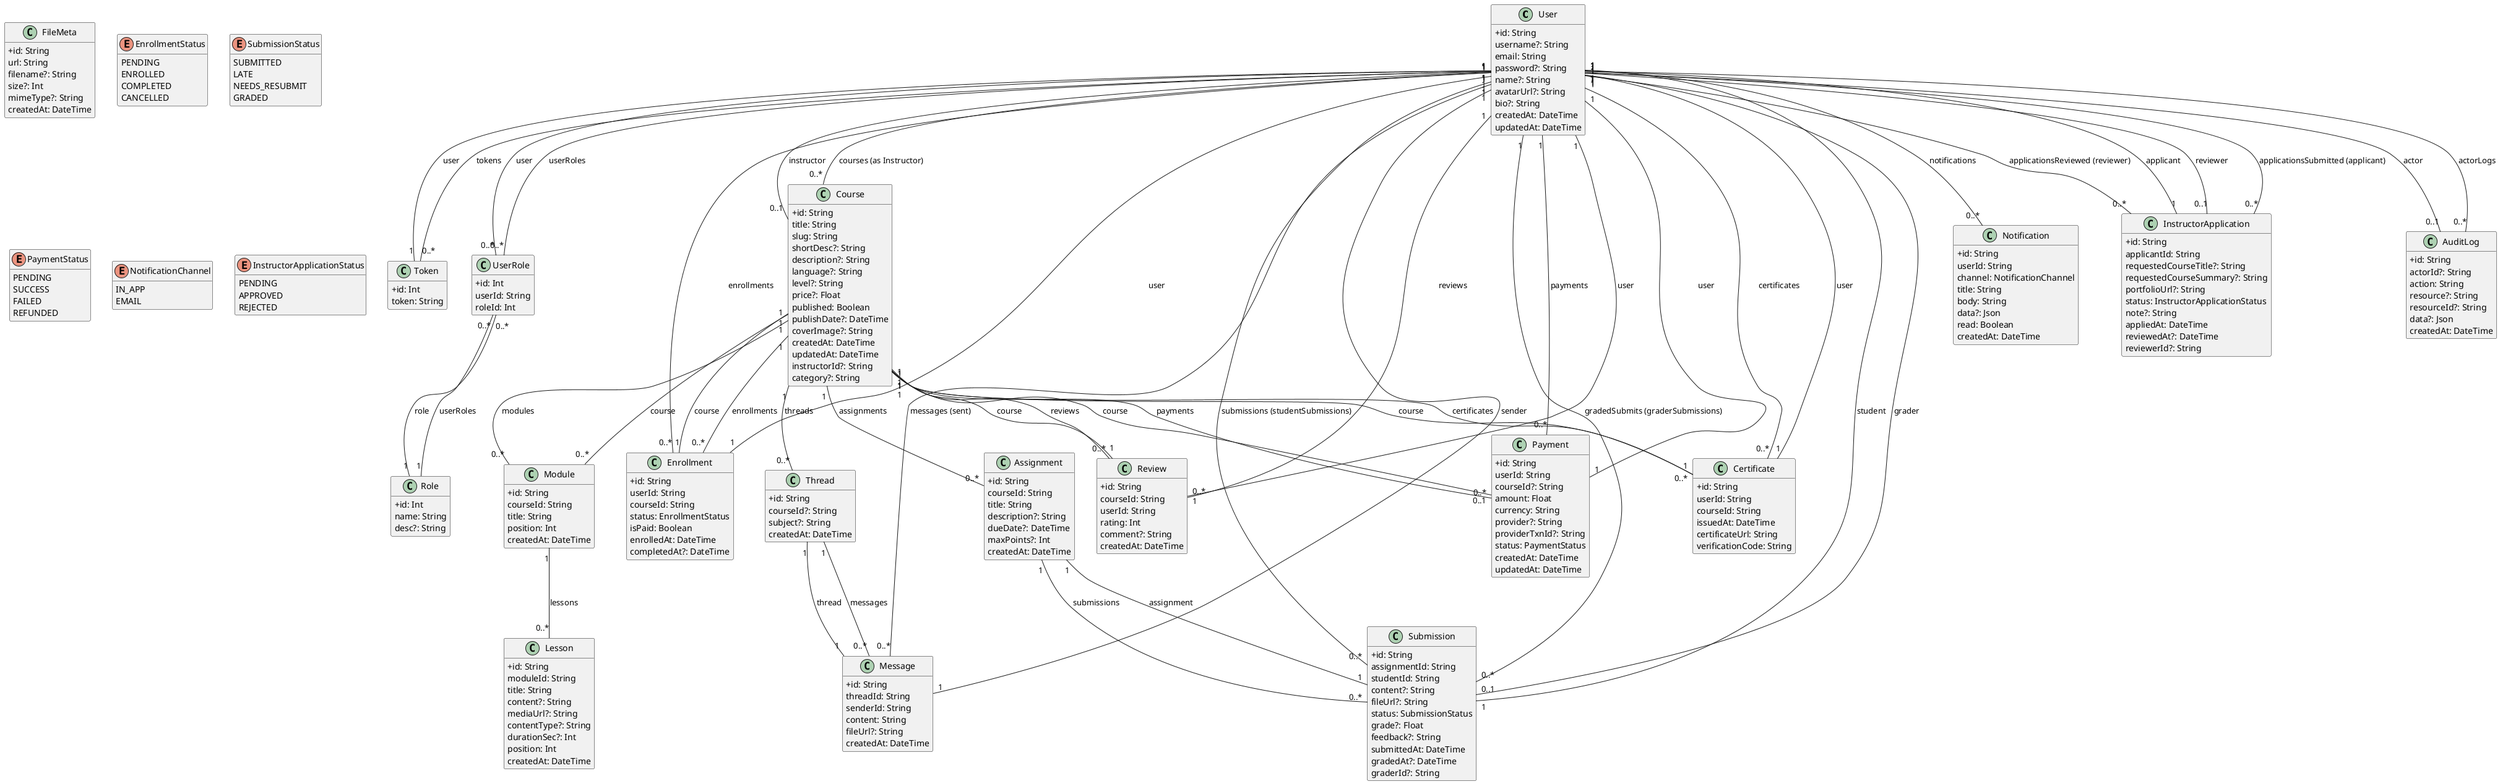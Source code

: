 @startuml
' Generated from schema.prisma (LMS)
skinparam classAttributeIconSize 0
skinparam shadowing false
hide empty members

' ------------------------
' Classes (models)
' ------------------------
class User {
  +id: String
  username?: String
  email: String
  password?: String
  name?: String
  avatarUrl?: String
  bio?: String
  createdAt: DateTime
  updatedAt: DateTime
}

class Token {
  +id: Int
  token: String
}

class Role {
  +id: Int
  name: String
  desc?: String
}

class UserRole {
  +id: Int
  userId: String
  roleId: Int
}

class Course {
  +id: String
  title: String
  slug: String
  shortDesc?: String
  description?: String
  language?: String
  level?: String
  price?: Float
  published: Boolean
  publishDate?: DateTime
  coverImage?: String
  createdAt: DateTime
  updatedAt: DateTime
  instructorId?: String
  category?: String
}

class Module {
  +id: String
  courseId: String
  title: String
  position: Int
  createdAt: DateTime
}

class Lesson {
  +id: String
  moduleId: String
  title: String
  content?: String
  mediaUrl?: String
  contentType?: String
  durationSec?: Int
  position: Int
  createdAt: DateTime
}

class Enrollment {
  +id: String
  userId: String
  courseId: String
  status: EnrollmentStatus
  isPaid: Boolean
  enrolledAt: DateTime
  completedAt?: DateTime
}

class Assignment {
  +id: String
  courseId: String
  title: String
  description?: String
  dueDate?: DateTime
  maxPoints?: Int
  createdAt: DateTime
}

class Submission {
  +id: String
  assignmentId: String
  studentId: String
  content?: String
  fileUrl?: String
  status: SubmissionStatus
  grade?: Float
  feedback?: String
  submittedAt: DateTime
  gradedAt?: DateTime
  graderId?: String
}

class Notification {
  +id: String
  userId: String
  channel: NotificationChannel
  title: String
  body: String
  data?: Json
  read: Boolean
  createdAt: DateTime
}

class Thread {
  +id: String
  courseId?: String
  subject?: String
  createdAt: DateTime
}

class Message {
  +id: String
  threadId: String
  senderId: String
  content: String
  fileUrl?: String
  createdAt: DateTime
}

class Review {
  +id: String
  courseId: String
  userId: String
  rating: Int
  comment?: String
  createdAt: DateTime
}

class Payment {
  +id: String
  userId: String
  courseId?: String
  amount: Float
  currency: String
  provider?: String
  providerTxnId?: String
  status: PaymentStatus
  createdAt: DateTime
  updatedAt: DateTime
}

class Certificate {
  +id: String
  userId: String
  courseId: String
  issuedAt: DateTime
  certificateUrl: String
  verificationCode: String
}

class InstructorApplication {
  +id: String
  applicantId: String
  requestedCourseTitle?: String
  requestedCourseSummary?: String
  portfolioUrl?: String
  status: InstructorApplicationStatus
  note?: String
  appliedAt: DateTime
  reviewedAt?: DateTime
  reviewerId?: String
}

class AuditLog {
  +id: String
  actorId?: String
  action: String
  resource?: String
  resourceId?: String
  data?: Json
  createdAt: DateTime
}

class FileMeta {
  +id: String
  url: String
  filename?: String
  size?: Int
  mimeType?: String
  createdAt: DateTime
}

' ------------------------
' Enums
' ------------------------
enum EnrollmentStatus {
  PENDING
  ENROLLED
  COMPLETED
  CANCELLED
}

enum SubmissionStatus {
  SUBMITTED
  LATE
  NEEDS_RESUBMIT
  GRADED
}

enum PaymentStatus {
  PENDING
  SUCCESS
  FAILED
  REFUNDED
}

enum NotificationChannel {
  IN_APP
  EMAIL
}

enum InstructorApplicationStatus {
  PENDING
  APPROVED
  REJECTED
}

' ------------------------
' Associations (relations & cardinalities)
' ------------------------

' User relations
User "1" -- "0..*" Token : tokens
User "1" -- "0..*" AuditLog : actorLogs
User "1" -- "0..*" Certificate : certificates
User "1" -- "0..*" Course : courses (as Instructor)
User "1" -- "0..*" Enrollment : enrollments
User "1" -- "0..*" InstructorApplication : applicationsSubmitted (applicant)
User "1" -- "0..*" InstructorApplication : applicationsReviewed (reviewer)
User "1" -- "0..*" Message : messages (sent)
User "1" -- "0..*" Notification : notifications
User "1" -- "0..*" Payment : payments
User "1" -- "0..*" Review : reviews
User "1" -- "0..*" Submission : submissions (studentSubmissions)
User "1" -- "0..*" Submission : gradedSubmits (graderSubmissions)
User "1" -- "0..*" UserRole : userRoles

' Role relations
Role "1" -- "0..*" UserRole : userRoles

' Join model UserRole connects User <-> Role
UserRole "0..*" -- "1" User : user
UserRole "0..*" -- "1" Role : role

' Course relations
Course "1" -- "0..*" Module : modules
Course "1" -- "0..*" Assignment : assignments
Course "1" -- "0..*" Certificate : certificates
Course "1" -- "0..*" Enrollment : enrollments
Course "1" -- "0..*" Payment : payments
Course "1" -- "0..*" Review : reviews
Course "1" -- "0..*" Thread : threads
Course "0..1" -- "1" User : instructor

' Module -> Lesson
Module "1" -- "0..*" Lesson : lessons
Module "0..*" -- "1" Course : course

' Assignment -> Submission
Assignment "1" -- "0..*" Submission : submissions
Submission "1" -- "1" Assignment : assignment

' Submission -> student & grader (both reference User)
Submission "1" -- "1" User : student
Submission "0..1" -- "1" User : grader

' Thread -> Message
Thread "1" -- "0..*" Message : messages
Message "1" -- "1" Thread : thread
Message "1" -- "1" User : sender

' Review -> Course & User
Review "1" -- "1" Course : course
Review "1" -- "1" User : user

' Enrollment -> Course & User
Enrollment "1" -- "1" Course : course
Enrollment "1" -- "1" User : user

' Payment -> User & Course (course optional)
Payment "1" -- "1" User : user
Payment "0..1" -- "1" Course : course

' Certificate -> Course & User
Certificate "1" -- "1" Course : course
Certificate "1" -- "1" User : user

' InstructorApplication -> applicant & reviewer (both Users)
InstructorApplication "1" -- "1" User : applicant
InstructorApplication "0..1" -- "1" User : reviewer

' AuditLog -> actor (optional User)
AuditLog "0..1" -- "1" User : actor

' FileMeta is standalone (used to store uploaded file metadata)
' (no explicit foreign keys in schema linking FileMeta)

' Token -> User
Token "1" -- "1" User : user

' ------------------------
' End
' ------------------------
@enduml
